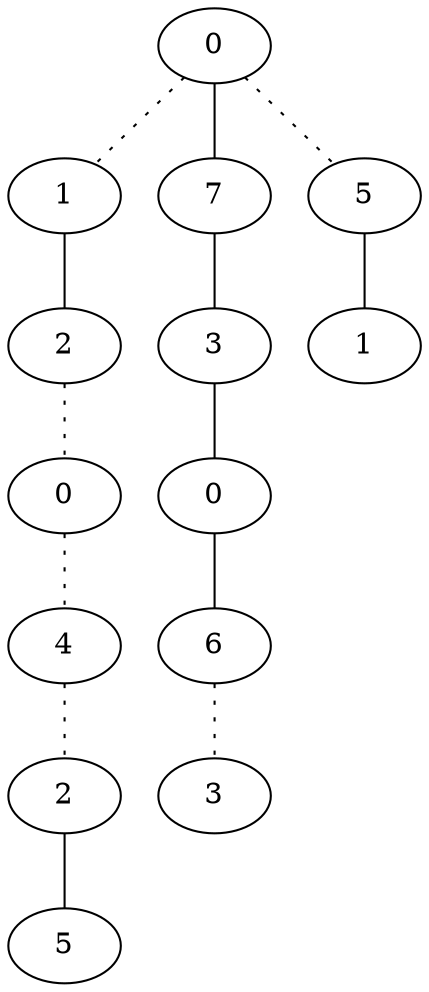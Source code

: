 graph {
a0[label=0];
a1[label=1];
a2[label=2];
a3[label=0];
a4[label=4];
a5[label=2];
a6[label=5];
a7[label=7];
a8[label=3];
a9[label=0];
a10[label=6];
a11[label=3];
a12[label=5];
a13[label=1];
a0 -- a1 [style=dotted];
a0 -- a7;
a0 -- a12 [style=dotted];
a1 -- a2;
a2 -- a3 [style=dotted];
a3 -- a4 [style=dotted];
a4 -- a5 [style=dotted];
a5 -- a6;
a7 -- a8;
a8 -- a9;
a9 -- a10;
a10 -- a11 [style=dotted];
a12 -- a13;
}
